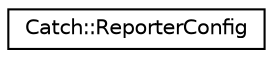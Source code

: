 digraph "Graphical Class Hierarchy"
{
  edge [fontname="Helvetica",fontsize="10",labelfontname="Helvetica",labelfontsize="10"];
  node [fontname="Helvetica",fontsize="10",shape=record];
  rankdir="LR";
  Node1 [label="Catch::ReporterConfig",height=0.2,width=0.4,color="black", fillcolor="white", style="filled",URL="$db/d06/structCatch_1_1ReporterConfig.html"];
}
